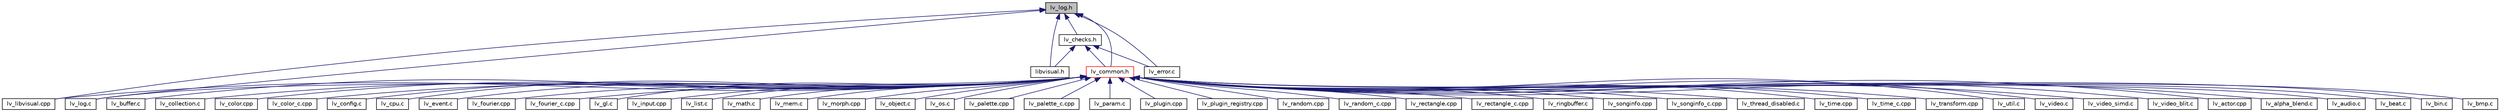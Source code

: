 digraph G
{
  edge [fontname="Helvetica",fontsize="10",labelfontname="Helvetica",labelfontsize="10"];
  node [fontname="Helvetica",fontsize="10",shape=record];
  Node1 [label="lv_log.h",height=0.2,width=0.4,color="black", fillcolor="grey75", style="filled" fontcolor="black"];
  Node1 -> Node2 [dir="back",color="midnightblue",fontsize="10",style="solid",fontname="Helvetica"];
  Node2 [label="libvisual.h",height=0.2,width=0.4,color="black", fillcolor="white", style="filled",URL="$libvisual_8h.html"];
  Node1 -> Node3 [dir="back",color="midnightblue",fontsize="10",style="solid",fontname="Helvetica"];
  Node3 [label="lv_common.h",height=0.2,width=0.4,color="red", fillcolor="white", style="filled",URL="$lv__common_8h.html"];
  Node3 -> Node4 [dir="back",color="midnightblue",fontsize="10",style="solid",fontname="Helvetica"];
  Node4 [label="lv_actor.cpp",height=0.2,width=0.4,color="black", fillcolor="white", style="filled",URL="$lv__actor_8cpp.html"];
  Node3 -> Node5 [dir="back",color="midnightblue",fontsize="10",style="solid",fontname="Helvetica"];
  Node5 [label="lv_alpha_blend.c",height=0.2,width=0.4,color="black", fillcolor="white", style="filled",URL="$lv__alpha__blend_8c.html"];
  Node3 -> Node6 [dir="back",color="midnightblue",fontsize="10",style="solid",fontname="Helvetica"];
  Node6 [label="lv_audio.c",height=0.2,width=0.4,color="black", fillcolor="white", style="filled",URL="$lv__audio_8c.html"];
  Node3 -> Node7 [dir="back",color="midnightblue",fontsize="10",style="solid",fontname="Helvetica"];
  Node7 [label="lv_beat.c",height=0.2,width=0.4,color="black", fillcolor="white", style="filled",URL="$lv__beat_8c.html"];
  Node3 -> Node8 [dir="back",color="midnightblue",fontsize="10",style="solid",fontname="Helvetica"];
  Node8 [label="lv_bin.c",height=0.2,width=0.4,color="black", fillcolor="white", style="filled",URL="$lv__bin_8c.html"];
  Node3 -> Node9 [dir="back",color="midnightblue",fontsize="10",style="solid",fontname="Helvetica"];
  Node9 [label="lv_bmp.c",height=0.2,width=0.4,color="black", fillcolor="white", style="filled",URL="$lv__bmp_8c.html"];
  Node3 -> Node10 [dir="back",color="midnightblue",fontsize="10",style="solid",fontname="Helvetica"];
  Node10 [label="lv_buffer.c",height=0.2,width=0.4,color="black", fillcolor="white", style="filled",URL="$lv__buffer_8c.html"];
  Node3 -> Node11 [dir="back",color="midnightblue",fontsize="10",style="solid",fontname="Helvetica"];
  Node11 [label="lv_collection.c",height=0.2,width=0.4,color="black", fillcolor="white", style="filled",URL="$lv__collection_8c.html"];
  Node3 -> Node12 [dir="back",color="midnightblue",fontsize="10",style="solid",fontname="Helvetica"];
  Node12 [label="lv_color.cpp",height=0.2,width=0.4,color="black", fillcolor="white", style="filled",URL="$lv__color_8cpp.html"];
  Node3 -> Node13 [dir="back",color="midnightblue",fontsize="10",style="solid",fontname="Helvetica"];
  Node13 [label="lv_color_c.cpp",height=0.2,width=0.4,color="black", fillcolor="white", style="filled",URL="$lv__color__c_8cpp.html"];
  Node3 -> Node14 [dir="back",color="midnightblue",fontsize="10",style="solid",fontname="Helvetica"];
  Node14 [label="lv_config.c",height=0.2,width=0.4,color="black", fillcolor="white", style="filled",URL="$lv__config_8c.html"];
  Node3 -> Node15 [dir="back",color="midnightblue",fontsize="10",style="solid",fontname="Helvetica"];
  Node15 [label="lv_cpu.c",height=0.2,width=0.4,color="black", fillcolor="white", style="filled",URL="$lv__cpu_8c.html"];
  Node3 -> Node16 [dir="back",color="midnightblue",fontsize="10",style="solid",fontname="Helvetica"];
  Node16 [label="lv_event.c",height=0.2,width=0.4,color="black", fillcolor="white", style="filled",URL="$lv__event_8c.html"];
  Node3 -> Node17 [dir="back",color="midnightblue",fontsize="10",style="solid",fontname="Helvetica"];
  Node17 [label="lv_fourier.cpp",height=0.2,width=0.4,color="black", fillcolor="white", style="filled",URL="$lv__fourier_8cpp.html"];
  Node3 -> Node18 [dir="back",color="midnightblue",fontsize="10",style="solid",fontname="Helvetica"];
  Node18 [label="lv_fourier_c.cpp",height=0.2,width=0.4,color="black", fillcolor="white", style="filled",URL="$lv__fourier__c_8cpp.html"];
  Node3 -> Node19 [dir="back",color="midnightblue",fontsize="10",style="solid",fontname="Helvetica"];
  Node19 [label="lv_gl.c",height=0.2,width=0.4,color="black", fillcolor="white", style="filled",URL="$lv__gl_8c.html"];
  Node3 -> Node20 [dir="back",color="midnightblue",fontsize="10",style="solid",fontname="Helvetica"];
  Node20 [label="lv_input.cpp",height=0.2,width=0.4,color="black", fillcolor="white", style="filled",URL="$lv__input_8cpp.html"];
  Node3 -> Node21 [dir="back",color="midnightblue",fontsize="10",style="solid",fontname="Helvetica"];
  Node21 [label="lv_libvisual.cpp",height=0.2,width=0.4,color="black", fillcolor="white", style="filled",URL="$lv__libvisual_8cpp.html"];
  Node3 -> Node22 [dir="back",color="midnightblue",fontsize="10",style="solid",fontname="Helvetica"];
  Node22 [label="lv_list.c",height=0.2,width=0.4,color="black", fillcolor="white", style="filled",URL="$lv__list_8c.html"];
  Node3 -> Node23 [dir="back",color="midnightblue",fontsize="10",style="solid",fontname="Helvetica"];
  Node23 [label="lv_log.c",height=0.2,width=0.4,color="black", fillcolor="white", style="filled",URL="$lv__log_8c.html"];
  Node3 -> Node24 [dir="back",color="midnightblue",fontsize="10",style="solid",fontname="Helvetica"];
  Node24 [label="lv_math.c",height=0.2,width=0.4,color="black", fillcolor="white", style="filled",URL="$lv__math_8c.html"];
  Node3 -> Node25 [dir="back",color="midnightblue",fontsize="10",style="solid",fontname="Helvetica"];
  Node25 [label="lv_mem.c",height=0.2,width=0.4,color="black", fillcolor="white", style="filled",URL="$lv__mem_8c.html"];
  Node3 -> Node26 [dir="back",color="midnightblue",fontsize="10",style="solid",fontname="Helvetica"];
  Node26 [label="lv_morph.cpp",height=0.2,width=0.4,color="black", fillcolor="white", style="filled",URL="$lv__morph_8cpp.html"];
  Node3 -> Node27 [dir="back",color="midnightblue",fontsize="10",style="solid",fontname="Helvetica"];
  Node27 [label="lv_object.c",height=0.2,width=0.4,color="black", fillcolor="white", style="filled",URL="$lv__object_8c.html"];
  Node3 -> Node28 [dir="back",color="midnightblue",fontsize="10",style="solid",fontname="Helvetica"];
  Node28 [label="lv_os.c",height=0.2,width=0.4,color="black", fillcolor="white", style="filled",URL="$lv__os_8c.html"];
  Node3 -> Node29 [dir="back",color="midnightblue",fontsize="10",style="solid",fontname="Helvetica"];
  Node29 [label="lv_palette.cpp",height=0.2,width=0.4,color="black", fillcolor="white", style="filled",URL="$lv__palette_8cpp.html"];
  Node3 -> Node30 [dir="back",color="midnightblue",fontsize="10",style="solid",fontname="Helvetica"];
  Node30 [label="lv_palette_c.cpp",height=0.2,width=0.4,color="black", fillcolor="white", style="filled",URL="$lv__palette__c_8cpp.html"];
  Node3 -> Node31 [dir="back",color="midnightblue",fontsize="10",style="solid",fontname="Helvetica"];
  Node31 [label="lv_param.c",height=0.2,width=0.4,color="black", fillcolor="white", style="filled",URL="$lv__param_8c.html"];
  Node3 -> Node32 [dir="back",color="midnightblue",fontsize="10",style="solid",fontname="Helvetica"];
  Node32 [label="lv_plugin.cpp",height=0.2,width=0.4,color="black", fillcolor="white", style="filled",URL="$lv__plugin_8cpp.html"];
  Node3 -> Node33 [dir="back",color="midnightblue",fontsize="10",style="solid",fontname="Helvetica"];
  Node33 [label="lv_plugin_registry.cpp",height=0.2,width=0.4,color="black", fillcolor="white", style="filled",URL="$lv__plugin__registry_8cpp.html"];
  Node3 -> Node34 [dir="back",color="midnightblue",fontsize="10",style="solid",fontname="Helvetica"];
  Node34 [label="lv_random.cpp",height=0.2,width=0.4,color="black", fillcolor="white", style="filled",URL="$lv__random_8cpp.html"];
  Node3 -> Node35 [dir="back",color="midnightblue",fontsize="10",style="solid",fontname="Helvetica"];
  Node35 [label="lv_random_c.cpp",height=0.2,width=0.4,color="black", fillcolor="white", style="filled",URL="$lv__random__c_8cpp.html"];
  Node3 -> Node36 [dir="back",color="midnightblue",fontsize="10",style="solid",fontname="Helvetica"];
  Node36 [label="lv_rectangle.cpp",height=0.2,width=0.4,color="black", fillcolor="white", style="filled",URL="$lv__rectangle_8cpp.html"];
  Node3 -> Node37 [dir="back",color="midnightblue",fontsize="10",style="solid",fontname="Helvetica"];
  Node37 [label="lv_rectangle_c.cpp",height=0.2,width=0.4,color="black", fillcolor="white", style="filled",URL="$lv__rectangle__c_8cpp.html"];
  Node3 -> Node38 [dir="back",color="midnightblue",fontsize="10",style="solid",fontname="Helvetica"];
  Node38 [label="lv_ringbuffer.c",height=0.2,width=0.4,color="black", fillcolor="white", style="filled",URL="$lv__ringbuffer_8c.html"];
  Node3 -> Node39 [dir="back",color="midnightblue",fontsize="10",style="solid",fontname="Helvetica"];
  Node39 [label="lv_songinfo.cpp",height=0.2,width=0.4,color="black", fillcolor="white", style="filled",URL="$lv__songinfo_8cpp.html"];
  Node3 -> Node40 [dir="back",color="midnightblue",fontsize="10",style="solid",fontname="Helvetica"];
  Node40 [label="lv_songinfo_c.cpp",height=0.2,width=0.4,color="black", fillcolor="white", style="filled",URL="$lv__songinfo__c_8cpp.html"];
  Node3 -> Node41 [dir="back",color="midnightblue",fontsize="10",style="solid",fontname="Helvetica"];
  Node41 [label="lv_thread_disabled.c",height=0.2,width=0.4,color="black", fillcolor="white", style="filled",URL="$lv__thread__disabled_8c.html"];
  Node3 -> Node42 [dir="back",color="midnightblue",fontsize="10",style="solid",fontname="Helvetica"];
  Node42 [label="lv_time.cpp",height=0.2,width=0.4,color="black", fillcolor="white", style="filled",URL="$lv__time_8cpp.html"];
  Node3 -> Node43 [dir="back",color="midnightblue",fontsize="10",style="solid",fontname="Helvetica"];
  Node43 [label="lv_time_c.cpp",height=0.2,width=0.4,color="black", fillcolor="white", style="filled",URL="$lv__time__c_8cpp.html"];
  Node3 -> Node44 [dir="back",color="midnightblue",fontsize="10",style="solid",fontname="Helvetica"];
  Node44 [label="lv_transform.cpp",height=0.2,width=0.4,color="black", fillcolor="white", style="filled",URL="$lv__transform_8cpp.html"];
  Node3 -> Node45 [dir="back",color="midnightblue",fontsize="10",style="solid",fontname="Helvetica"];
  Node45 [label="lv_util.c",height=0.2,width=0.4,color="black", fillcolor="white", style="filled",URL="$lv__util_8c.html"];
  Node3 -> Node46 [dir="back",color="midnightblue",fontsize="10",style="solid",fontname="Helvetica"];
  Node46 [label="lv_video.c",height=0.2,width=0.4,color="black", fillcolor="white", style="filled",URL="$lv__video_8c.html"];
  Node3 -> Node47 [dir="back",color="midnightblue",fontsize="10",style="solid",fontname="Helvetica"];
  Node47 [label="lv_video_simd.c",height=0.2,width=0.4,color="black", fillcolor="white", style="filled",URL="$lv__video__simd_8c.html"];
  Node3 -> Node48 [dir="back",color="midnightblue",fontsize="10",style="solid",fontname="Helvetica"];
  Node48 [label="lv_video_blit.c",height=0.2,width=0.4,color="black", fillcolor="white", style="filled",URL="$lv__video__blit_8c.html"];
  Node1 -> Node49 [dir="back",color="midnightblue",fontsize="10",style="solid",fontname="Helvetica"];
  Node49 [label="lv_checks.h",height=0.2,width=0.4,color="black", fillcolor="white", style="filled",URL="$lv__checks_8h.html"];
  Node49 -> Node2 [dir="back",color="midnightblue",fontsize="10",style="solid",fontname="Helvetica"];
  Node49 -> Node3 [dir="back",color="midnightblue",fontsize="10",style="solid",fontname="Helvetica"];
  Node49 -> Node50 [dir="back",color="midnightblue",fontsize="10",style="solid",fontname="Helvetica"];
  Node50 [label="lv_error.c",height=0.2,width=0.4,color="black", fillcolor="white", style="filled",URL="$lv__error_8c.html"];
  Node1 -> Node50 [dir="back",color="midnightblue",fontsize="10",style="solid",fontname="Helvetica"];
  Node1 -> Node21 [dir="back",color="midnightblue",fontsize="10",style="solid",fontname="Helvetica"];
  Node1 -> Node23 [dir="back",color="midnightblue",fontsize="10",style="solid",fontname="Helvetica"];
}
